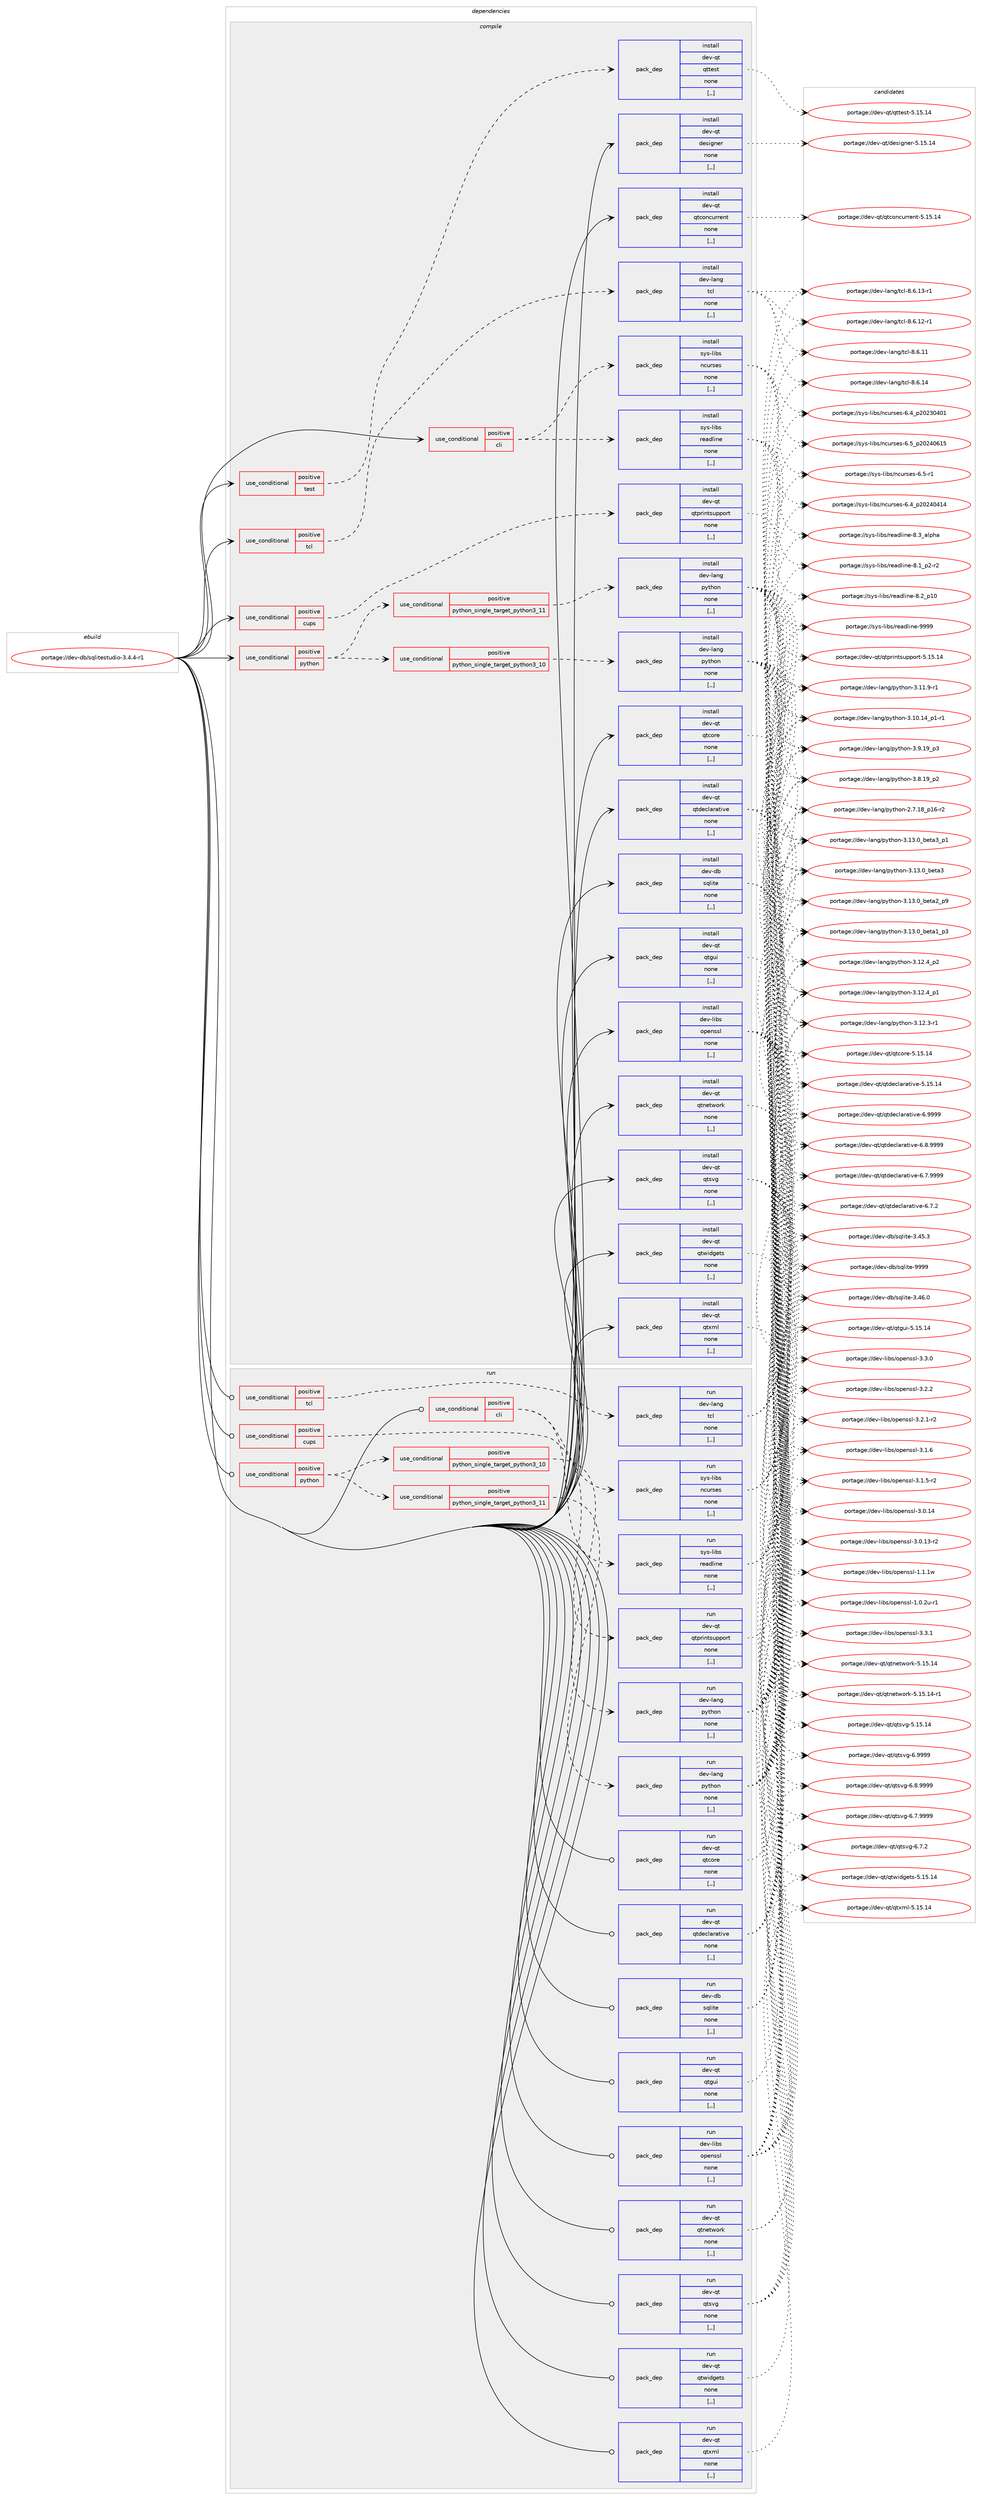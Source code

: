 digraph prolog {

# *************
# Graph options
# *************

newrank=true;
concentrate=true;
compound=true;
graph [rankdir=LR,fontname=Helvetica,fontsize=10,ranksep=1.5];#, ranksep=2.5, nodesep=0.2];
edge  [arrowhead=vee];
node  [fontname=Helvetica,fontsize=10];

# **********
# The ebuild
# **********

subgraph cluster_leftcol {
color=gray;
label=<<i>ebuild</i>>;
id [label="portage://dev-db/sqlitestudio-3.4.4-r1", color=red, width=4, href="../dev-db/sqlitestudio-3.4.4-r1.svg"];
}

# ****************
# The dependencies
# ****************

subgraph cluster_midcol {
color=gray;
label=<<i>dependencies</i>>;
subgraph cluster_compile {
fillcolor="#eeeeee";
style=filled;
label=<<i>compile</i>>;
subgraph cond18976 {
dependency71334 [label=<<TABLE BORDER="0" CELLBORDER="1" CELLSPACING="0" CELLPADDING="4"><TR><TD ROWSPAN="3" CELLPADDING="10">use_conditional</TD></TR><TR><TD>positive</TD></TR><TR><TD>cli</TD></TR></TABLE>>, shape=none, color=red];
subgraph pack51408 {
dependency71335 [label=<<TABLE BORDER="0" CELLBORDER="1" CELLSPACING="0" CELLPADDING="4" WIDTH="220"><TR><TD ROWSPAN="6" CELLPADDING="30">pack_dep</TD></TR><TR><TD WIDTH="110">install</TD></TR><TR><TD>sys-libs</TD></TR><TR><TD>readline</TD></TR><TR><TD>none</TD></TR><TR><TD>[,,]</TD></TR></TABLE>>, shape=none, color=blue];
}
dependency71334:e -> dependency71335:w [weight=20,style="dashed",arrowhead="vee"];
subgraph pack51409 {
dependency71336 [label=<<TABLE BORDER="0" CELLBORDER="1" CELLSPACING="0" CELLPADDING="4" WIDTH="220"><TR><TD ROWSPAN="6" CELLPADDING="30">pack_dep</TD></TR><TR><TD WIDTH="110">install</TD></TR><TR><TD>sys-libs</TD></TR><TR><TD>ncurses</TD></TR><TR><TD>none</TD></TR><TR><TD>[,,]</TD></TR></TABLE>>, shape=none, color=blue];
}
dependency71334:e -> dependency71336:w [weight=20,style="dashed",arrowhead="vee"];
}
id:e -> dependency71334:w [weight=20,style="solid",arrowhead="vee"];
subgraph cond18977 {
dependency71337 [label=<<TABLE BORDER="0" CELLBORDER="1" CELLSPACING="0" CELLPADDING="4"><TR><TD ROWSPAN="3" CELLPADDING="10">use_conditional</TD></TR><TR><TD>positive</TD></TR><TR><TD>cups</TD></TR></TABLE>>, shape=none, color=red];
subgraph pack51410 {
dependency71338 [label=<<TABLE BORDER="0" CELLBORDER="1" CELLSPACING="0" CELLPADDING="4" WIDTH="220"><TR><TD ROWSPAN="6" CELLPADDING="30">pack_dep</TD></TR><TR><TD WIDTH="110">install</TD></TR><TR><TD>dev-qt</TD></TR><TR><TD>qtprintsupport</TD></TR><TR><TD>none</TD></TR><TR><TD>[,,]</TD></TR></TABLE>>, shape=none, color=blue];
}
dependency71337:e -> dependency71338:w [weight=20,style="dashed",arrowhead="vee"];
}
id:e -> dependency71337:w [weight=20,style="solid",arrowhead="vee"];
subgraph cond18978 {
dependency71339 [label=<<TABLE BORDER="0" CELLBORDER="1" CELLSPACING="0" CELLPADDING="4"><TR><TD ROWSPAN="3" CELLPADDING="10">use_conditional</TD></TR><TR><TD>positive</TD></TR><TR><TD>python</TD></TR></TABLE>>, shape=none, color=red];
subgraph cond18979 {
dependency71340 [label=<<TABLE BORDER="0" CELLBORDER="1" CELLSPACING="0" CELLPADDING="4"><TR><TD ROWSPAN="3" CELLPADDING="10">use_conditional</TD></TR><TR><TD>positive</TD></TR><TR><TD>python_single_target_python3_10</TD></TR></TABLE>>, shape=none, color=red];
subgraph pack51411 {
dependency71341 [label=<<TABLE BORDER="0" CELLBORDER="1" CELLSPACING="0" CELLPADDING="4" WIDTH="220"><TR><TD ROWSPAN="6" CELLPADDING="30">pack_dep</TD></TR><TR><TD WIDTH="110">install</TD></TR><TR><TD>dev-lang</TD></TR><TR><TD>python</TD></TR><TR><TD>none</TD></TR><TR><TD>[,,]</TD></TR></TABLE>>, shape=none, color=blue];
}
dependency71340:e -> dependency71341:w [weight=20,style="dashed",arrowhead="vee"];
}
dependency71339:e -> dependency71340:w [weight=20,style="dashed",arrowhead="vee"];
subgraph cond18980 {
dependency71342 [label=<<TABLE BORDER="0" CELLBORDER="1" CELLSPACING="0" CELLPADDING="4"><TR><TD ROWSPAN="3" CELLPADDING="10">use_conditional</TD></TR><TR><TD>positive</TD></TR><TR><TD>python_single_target_python3_11</TD></TR></TABLE>>, shape=none, color=red];
subgraph pack51412 {
dependency71343 [label=<<TABLE BORDER="0" CELLBORDER="1" CELLSPACING="0" CELLPADDING="4" WIDTH="220"><TR><TD ROWSPAN="6" CELLPADDING="30">pack_dep</TD></TR><TR><TD WIDTH="110">install</TD></TR><TR><TD>dev-lang</TD></TR><TR><TD>python</TD></TR><TR><TD>none</TD></TR><TR><TD>[,,]</TD></TR></TABLE>>, shape=none, color=blue];
}
dependency71342:e -> dependency71343:w [weight=20,style="dashed",arrowhead="vee"];
}
dependency71339:e -> dependency71342:w [weight=20,style="dashed",arrowhead="vee"];
}
id:e -> dependency71339:w [weight=20,style="solid",arrowhead="vee"];
subgraph cond18981 {
dependency71344 [label=<<TABLE BORDER="0" CELLBORDER="1" CELLSPACING="0" CELLPADDING="4"><TR><TD ROWSPAN="3" CELLPADDING="10">use_conditional</TD></TR><TR><TD>positive</TD></TR><TR><TD>tcl</TD></TR></TABLE>>, shape=none, color=red];
subgraph pack51413 {
dependency71345 [label=<<TABLE BORDER="0" CELLBORDER="1" CELLSPACING="0" CELLPADDING="4" WIDTH="220"><TR><TD ROWSPAN="6" CELLPADDING="30">pack_dep</TD></TR><TR><TD WIDTH="110">install</TD></TR><TR><TD>dev-lang</TD></TR><TR><TD>tcl</TD></TR><TR><TD>none</TD></TR><TR><TD>[,,]</TD></TR></TABLE>>, shape=none, color=blue];
}
dependency71344:e -> dependency71345:w [weight=20,style="dashed",arrowhead="vee"];
}
id:e -> dependency71344:w [weight=20,style="solid",arrowhead="vee"];
subgraph cond18982 {
dependency71346 [label=<<TABLE BORDER="0" CELLBORDER="1" CELLSPACING="0" CELLPADDING="4"><TR><TD ROWSPAN="3" CELLPADDING="10">use_conditional</TD></TR><TR><TD>positive</TD></TR><TR><TD>test</TD></TR></TABLE>>, shape=none, color=red];
subgraph pack51414 {
dependency71347 [label=<<TABLE BORDER="0" CELLBORDER="1" CELLSPACING="0" CELLPADDING="4" WIDTH="220"><TR><TD ROWSPAN="6" CELLPADDING="30">pack_dep</TD></TR><TR><TD WIDTH="110">install</TD></TR><TR><TD>dev-qt</TD></TR><TR><TD>qttest</TD></TR><TR><TD>none</TD></TR><TR><TD>[,,]</TD></TR></TABLE>>, shape=none, color=blue];
}
dependency71346:e -> dependency71347:w [weight=20,style="dashed",arrowhead="vee"];
}
id:e -> dependency71346:w [weight=20,style="solid",arrowhead="vee"];
subgraph pack51415 {
dependency71348 [label=<<TABLE BORDER="0" CELLBORDER="1" CELLSPACING="0" CELLPADDING="4" WIDTH="220"><TR><TD ROWSPAN="6" CELLPADDING="30">pack_dep</TD></TR><TR><TD WIDTH="110">install</TD></TR><TR><TD>dev-db</TD></TR><TR><TD>sqlite</TD></TR><TR><TD>none</TD></TR><TR><TD>[,,]</TD></TR></TABLE>>, shape=none, color=blue];
}
id:e -> dependency71348:w [weight=20,style="solid",arrowhead="vee"];
subgraph pack51416 {
dependency71349 [label=<<TABLE BORDER="0" CELLBORDER="1" CELLSPACING="0" CELLPADDING="4" WIDTH="220"><TR><TD ROWSPAN="6" CELLPADDING="30">pack_dep</TD></TR><TR><TD WIDTH="110">install</TD></TR><TR><TD>dev-libs</TD></TR><TR><TD>openssl</TD></TR><TR><TD>none</TD></TR><TR><TD>[,,]</TD></TR></TABLE>>, shape=none, color=blue];
}
id:e -> dependency71349:w [weight=20,style="solid",arrowhead="vee"];
subgraph pack51417 {
dependency71350 [label=<<TABLE BORDER="0" CELLBORDER="1" CELLSPACING="0" CELLPADDING="4" WIDTH="220"><TR><TD ROWSPAN="6" CELLPADDING="30">pack_dep</TD></TR><TR><TD WIDTH="110">install</TD></TR><TR><TD>dev-qt</TD></TR><TR><TD>designer</TD></TR><TR><TD>none</TD></TR><TR><TD>[,,]</TD></TR></TABLE>>, shape=none, color=blue];
}
id:e -> dependency71350:w [weight=20,style="solid",arrowhead="vee"];
subgraph pack51418 {
dependency71351 [label=<<TABLE BORDER="0" CELLBORDER="1" CELLSPACING="0" CELLPADDING="4" WIDTH="220"><TR><TD ROWSPAN="6" CELLPADDING="30">pack_dep</TD></TR><TR><TD WIDTH="110">install</TD></TR><TR><TD>dev-qt</TD></TR><TR><TD>qtconcurrent</TD></TR><TR><TD>none</TD></TR><TR><TD>[,,]</TD></TR></TABLE>>, shape=none, color=blue];
}
id:e -> dependency71351:w [weight=20,style="solid",arrowhead="vee"];
subgraph pack51419 {
dependency71352 [label=<<TABLE BORDER="0" CELLBORDER="1" CELLSPACING="0" CELLPADDING="4" WIDTH="220"><TR><TD ROWSPAN="6" CELLPADDING="30">pack_dep</TD></TR><TR><TD WIDTH="110">install</TD></TR><TR><TD>dev-qt</TD></TR><TR><TD>qtcore</TD></TR><TR><TD>none</TD></TR><TR><TD>[,,]</TD></TR></TABLE>>, shape=none, color=blue];
}
id:e -> dependency71352:w [weight=20,style="solid",arrowhead="vee"];
subgraph pack51420 {
dependency71353 [label=<<TABLE BORDER="0" CELLBORDER="1" CELLSPACING="0" CELLPADDING="4" WIDTH="220"><TR><TD ROWSPAN="6" CELLPADDING="30">pack_dep</TD></TR><TR><TD WIDTH="110">install</TD></TR><TR><TD>dev-qt</TD></TR><TR><TD>qtdeclarative</TD></TR><TR><TD>none</TD></TR><TR><TD>[,,]</TD></TR></TABLE>>, shape=none, color=blue];
}
id:e -> dependency71353:w [weight=20,style="solid",arrowhead="vee"];
subgraph pack51421 {
dependency71354 [label=<<TABLE BORDER="0" CELLBORDER="1" CELLSPACING="0" CELLPADDING="4" WIDTH="220"><TR><TD ROWSPAN="6" CELLPADDING="30">pack_dep</TD></TR><TR><TD WIDTH="110">install</TD></TR><TR><TD>dev-qt</TD></TR><TR><TD>qtgui</TD></TR><TR><TD>none</TD></TR><TR><TD>[,,]</TD></TR></TABLE>>, shape=none, color=blue];
}
id:e -> dependency71354:w [weight=20,style="solid",arrowhead="vee"];
subgraph pack51422 {
dependency71355 [label=<<TABLE BORDER="0" CELLBORDER="1" CELLSPACING="0" CELLPADDING="4" WIDTH="220"><TR><TD ROWSPAN="6" CELLPADDING="30">pack_dep</TD></TR><TR><TD WIDTH="110">install</TD></TR><TR><TD>dev-qt</TD></TR><TR><TD>qtnetwork</TD></TR><TR><TD>none</TD></TR><TR><TD>[,,]</TD></TR></TABLE>>, shape=none, color=blue];
}
id:e -> dependency71355:w [weight=20,style="solid",arrowhead="vee"];
subgraph pack51423 {
dependency71356 [label=<<TABLE BORDER="0" CELLBORDER="1" CELLSPACING="0" CELLPADDING="4" WIDTH="220"><TR><TD ROWSPAN="6" CELLPADDING="30">pack_dep</TD></TR><TR><TD WIDTH="110">install</TD></TR><TR><TD>dev-qt</TD></TR><TR><TD>qtsvg</TD></TR><TR><TD>none</TD></TR><TR><TD>[,,]</TD></TR></TABLE>>, shape=none, color=blue];
}
id:e -> dependency71356:w [weight=20,style="solid",arrowhead="vee"];
subgraph pack51424 {
dependency71357 [label=<<TABLE BORDER="0" CELLBORDER="1" CELLSPACING="0" CELLPADDING="4" WIDTH="220"><TR><TD ROWSPAN="6" CELLPADDING="30">pack_dep</TD></TR><TR><TD WIDTH="110">install</TD></TR><TR><TD>dev-qt</TD></TR><TR><TD>qtwidgets</TD></TR><TR><TD>none</TD></TR><TR><TD>[,,]</TD></TR></TABLE>>, shape=none, color=blue];
}
id:e -> dependency71357:w [weight=20,style="solid",arrowhead="vee"];
subgraph pack51425 {
dependency71358 [label=<<TABLE BORDER="0" CELLBORDER="1" CELLSPACING="0" CELLPADDING="4" WIDTH="220"><TR><TD ROWSPAN="6" CELLPADDING="30">pack_dep</TD></TR><TR><TD WIDTH="110">install</TD></TR><TR><TD>dev-qt</TD></TR><TR><TD>qtxml</TD></TR><TR><TD>none</TD></TR><TR><TD>[,,]</TD></TR></TABLE>>, shape=none, color=blue];
}
id:e -> dependency71358:w [weight=20,style="solid",arrowhead="vee"];
}
subgraph cluster_compileandrun {
fillcolor="#eeeeee";
style=filled;
label=<<i>compile and run</i>>;
}
subgraph cluster_run {
fillcolor="#eeeeee";
style=filled;
label=<<i>run</i>>;
subgraph cond18983 {
dependency71359 [label=<<TABLE BORDER="0" CELLBORDER="1" CELLSPACING="0" CELLPADDING="4"><TR><TD ROWSPAN="3" CELLPADDING="10">use_conditional</TD></TR><TR><TD>positive</TD></TR><TR><TD>cli</TD></TR></TABLE>>, shape=none, color=red];
subgraph pack51426 {
dependency71360 [label=<<TABLE BORDER="0" CELLBORDER="1" CELLSPACING="0" CELLPADDING="4" WIDTH="220"><TR><TD ROWSPAN="6" CELLPADDING="30">pack_dep</TD></TR><TR><TD WIDTH="110">run</TD></TR><TR><TD>sys-libs</TD></TR><TR><TD>readline</TD></TR><TR><TD>none</TD></TR><TR><TD>[,,]</TD></TR></TABLE>>, shape=none, color=blue];
}
dependency71359:e -> dependency71360:w [weight=20,style="dashed",arrowhead="vee"];
subgraph pack51427 {
dependency71361 [label=<<TABLE BORDER="0" CELLBORDER="1" CELLSPACING="0" CELLPADDING="4" WIDTH="220"><TR><TD ROWSPAN="6" CELLPADDING="30">pack_dep</TD></TR><TR><TD WIDTH="110">run</TD></TR><TR><TD>sys-libs</TD></TR><TR><TD>ncurses</TD></TR><TR><TD>none</TD></TR><TR><TD>[,,]</TD></TR></TABLE>>, shape=none, color=blue];
}
dependency71359:e -> dependency71361:w [weight=20,style="dashed",arrowhead="vee"];
}
id:e -> dependency71359:w [weight=20,style="solid",arrowhead="odot"];
subgraph cond18984 {
dependency71362 [label=<<TABLE BORDER="0" CELLBORDER="1" CELLSPACING="0" CELLPADDING="4"><TR><TD ROWSPAN="3" CELLPADDING="10">use_conditional</TD></TR><TR><TD>positive</TD></TR><TR><TD>cups</TD></TR></TABLE>>, shape=none, color=red];
subgraph pack51428 {
dependency71363 [label=<<TABLE BORDER="0" CELLBORDER="1" CELLSPACING="0" CELLPADDING="4" WIDTH="220"><TR><TD ROWSPAN="6" CELLPADDING="30">pack_dep</TD></TR><TR><TD WIDTH="110">run</TD></TR><TR><TD>dev-qt</TD></TR><TR><TD>qtprintsupport</TD></TR><TR><TD>none</TD></TR><TR><TD>[,,]</TD></TR></TABLE>>, shape=none, color=blue];
}
dependency71362:e -> dependency71363:w [weight=20,style="dashed",arrowhead="vee"];
}
id:e -> dependency71362:w [weight=20,style="solid",arrowhead="odot"];
subgraph cond18985 {
dependency71364 [label=<<TABLE BORDER="0" CELLBORDER="1" CELLSPACING="0" CELLPADDING="4"><TR><TD ROWSPAN="3" CELLPADDING="10">use_conditional</TD></TR><TR><TD>positive</TD></TR><TR><TD>python</TD></TR></TABLE>>, shape=none, color=red];
subgraph cond18986 {
dependency71365 [label=<<TABLE BORDER="0" CELLBORDER="1" CELLSPACING="0" CELLPADDING="4"><TR><TD ROWSPAN="3" CELLPADDING="10">use_conditional</TD></TR><TR><TD>positive</TD></TR><TR><TD>python_single_target_python3_10</TD></TR></TABLE>>, shape=none, color=red];
subgraph pack51429 {
dependency71366 [label=<<TABLE BORDER="0" CELLBORDER="1" CELLSPACING="0" CELLPADDING="4" WIDTH="220"><TR><TD ROWSPAN="6" CELLPADDING="30">pack_dep</TD></TR><TR><TD WIDTH="110">run</TD></TR><TR><TD>dev-lang</TD></TR><TR><TD>python</TD></TR><TR><TD>none</TD></TR><TR><TD>[,,]</TD></TR></TABLE>>, shape=none, color=blue];
}
dependency71365:e -> dependency71366:w [weight=20,style="dashed",arrowhead="vee"];
}
dependency71364:e -> dependency71365:w [weight=20,style="dashed",arrowhead="vee"];
subgraph cond18987 {
dependency71367 [label=<<TABLE BORDER="0" CELLBORDER="1" CELLSPACING="0" CELLPADDING="4"><TR><TD ROWSPAN="3" CELLPADDING="10">use_conditional</TD></TR><TR><TD>positive</TD></TR><TR><TD>python_single_target_python3_11</TD></TR></TABLE>>, shape=none, color=red];
subgraph pack51430 {
dependency71368 [label=<<TABLE BORDER="0" CELLBORDER="1" CELLSPACING="0" CELLPADDING="4" WIDTH="220"><TR><TD ROWSPAN="6" CELLPADDING="30">pack_dep</TD></TR><TR><TD WIDTH="110">run</TD></TR><TR><TD>dev-lang</TD></TR><TR><TD>python</TD></TR><TR><TD>none</TD></TR><TR><TD>[,,]</TD></TR></TABLE>>, shape=none, color=blue];
}
dependency71367:e -> dependency71368:w [weight=20,style="dashed",arrowhead="vee"];
}
dependency71364:e -> dependency71367:w [weight=20,style="dashed",arrowhead="vee"];
}
id:e -> dependency71364:w [weight=20,style="solid",arrowhead="odot"];
subgraph cond18988 {
dependency71369 [label=<<TABLE BORDER="0" CELLBORDER="1" CELLSPACING="0" CELLPADDING="4"><TR><TD ROWSPAN="3" CELLPADDING="10">use_conditional</TD></TR><TR><TD>positive</TD></TR><TR><TD>tcl</TD></TR></TABLE>>, shape=none, color=red];
subgraph pack51431 {
dependency71370 [label=<<TABLE BORDER="0" CELLBORDER="1" CELLSPACING="0" CELLPADDING="4" WIDTH="220"><TR><TD ROWSPAN="6" CELLPADDING="30">pack_dep</TD></TR><TR><TD WIDTH="110">run</TD></TR><TR><TD>dev-lang</TD></TR><TR><TD>tcl</TD></TR><TR><TD>none</TD></TR><TR><TD>[,,]</TD></TR></TABLE>>, shape=none, color=blue];
}
dependency71369:e -> dependency71370:w [weight=20,style="dashed",arrowhead="vee"];
}
id:e -> dependency71369:w [weight=20,style="solid",arrowhead="odot"];
subgraph pack51432 {
dependency71371 [label=<<TABLE BORDER="0" CELLBORDER="1" CELLSPACING="0" CELLPADDING="4" WIDTH="220"><TR><TD ROWSPAN="6" CELLPADDING="30">pack_dep</TD></TR><TR><TD WIDTH="110">run</TD></TR><TR><TD>dev-db</TD></TR><TR><TD>sqlite</TD></TR><TR><TD>none</TD></TR><TR><TD>[,,]</TD></TR></TABLE>>, shape=none, color=blue];
}
id:e -> dependency71371:w [weight=20,style="solid",arrowhead="odot"];
subgraph pack51433 {
dependency71372 [label=<<TABLE BORDER="0" CELLBORDER="1" CELLSPACING="0" CELLPADDING="4" WIDTH="220"><TR><TD ROWSPAN="6" CELLPADDING="30">pack_dep</TD></TR><TR><TD WIDTH="110">run</TD></TR><TR><TD>dev-libs</TD></TR><TR><TD>openssl</TD></TR><TR><TD>none</TD></TR><TR><TD>[,,]</TD></TR></TABLE>>, shape=none, color=blue];
}
id:e -> dependency71372:w [weight=20,style="solid",arrowhead="odot"];
subgraph pack51434 {
dependency71373 [label=<<TABLE BORDER="0" CELLBORDER="1" CELLSPACING="0" CELLPADDING="4" WIDTH="220"><TR><TD ROWSPAN="6" CELLPADDING="30">pack_dep</TD></TR><TR><TD WIDTH="110">run</TD></TR><TR><TD>dev-qt</TD></TR><TR><TD>qtcore</TD></TR><TR><TD>none</TD></TR><TR><TD>[,,]</TD></TR></TABLE>>, shape=none, color=blue];
}
id:e -> dependency71373:w [weight=20,style="solid",arrowhead="odot"];
subgraph pack51435 {
dependency71374 [label=<<TABLE BORDER="0" CELLBORDER="1" CELLSPACING="0" CELLPADDING="4" WIDTH="220"><TR><TD ROWSPAN="6" CELLPADDING="30">pack_dep</TD></TR><TR><TD WIDTH="110">run</TD></TR><TR><TD>dev-qt</TD></TR><TR><TD>qtdeclarative</TD></TR><TR><TD>none</TD></TR><TR><TD>[,,]</TD></TR></TABLE>>, shape=none, color=blue];
}
id:e -> dependency71374:w [weight=20,style="solid",arrowhead="odot"];
subgraph pack51436 {
dependency71375 [label=<<TABLE BORDER="0" CELLBORDER="1" CELLSPACING="0" CELLPADDING="4" WIDTH="220"><TR><TD ROWSPAN="6" CELLPADDING="30">pack_dep</TD></TR><TR><TD WIDTH="110">run</TD></TR><TR><TD>dev-qt</TD></TR><TR><TD>qtgui</TD></TR><TR><TD>none</TD></TR><TR><TD>[,,]</TD></TR></TABLE>>, shape=none, color=blue];
}
id:e -> dependency71375:w [weight=20,style="solid",arrowhead="odot"];
subgraph pack51437 {
dependency71376 [label=<<TABLE BORDER="0" CELLBORDER="1" CELLSPACING="0" CELLPADDING="4" WIDTH="220"><TR><TD ROWSPAN="6" CELLPADDING="30">pack_dep</TD></TR><TR><TD WIDTH="110">run</TD></TR><TR><TD>dev-qt</TD></TR><TR><TD>qtnetwork</TD></TR><TR><TD>none</TD></TR><TR><TD>[,,]</TD></TR></TABLE>>, shape=none, color=blue];
}
id:e -> dependency71376:w [weight=20,style="solid",arrowhead="odot"];
subgraph pack51438 {
dependency71377 [label=<<TABLE BORDER="0" CELLBORDER="1" CELLSPACING="0" CELLPADDING="4" WIDTH="220"><TR><TD ROWSPAN="6" CELLPADDING="30">pack_dep</TD></TR><TR><TD WIDTH="110">run</TD></TR><TR><TD>dev-qt</TD></TR><TR><TD>qtsvg</TD></TR><TR><TD>none</TD></TR><TR><TD>[,,]</TD></TR></TABLE>>, shape=none, color=blue];
}
id:e -> dependency71377:w [weight=20,style="solid",arrowhead="odot"];
subgraph pack51439 {
dependency71378 [label=<<TABLE BORDER="0" CELLBORDER="1" CELLSPACING="0" CELLPADDING="4" WIDTH="220"><TR><TD ROWSPAN="6" CELLPADDING="30">pack_dep</TD></TR><TR><TD WIDTH="110">run</TD></TR><TR><TD>dev-qt</TD></TR><TR><TD>qtwidgets</TD></TR><TR><TD>none</TD></TR><TR><TD>[,,]</TD></TR></TABLE>>, shape=none, color=blue];
}
id:e -> dependency71378:w [weight=20,style="solid",arrowhead="odot"];
subgraph pack51440 {
dependency71379 [label=<<TABLE BORDER="0" CELLBORDER="1" CELLSPACING="0" CELLPADDING="4" WIDTH="220"><TR><TD ROWSPAN="6" CELLPADDING="30">pack_dep</TD></TR><TR><TD WIDTH="110">run</TD></TR><TR><TD>dev-qt</TD></TR><TR><TD>qtxml</TD></TR><TR><TD>none</TD></TR><TR><TD>[,,]</TD></TR></TABLE>>, shape=none, color=blue];
}
id:e -> dependency71379:w [weight=20,style="solid",arrowhead="odot"];
}
}

# **************
# The candidates
# **************

subgraph cluster_choices {
rank=same;
color=gray;
label=<<i>candidates</i>>;

subgraph choice51408 {
color=black;
nodesep=1;
choice115121115451081059811547114101971001081051101014557575757 [label="portage://sys-libs/readline-9999", color=red, width=4,href="../sys-libs/readline-9999.svg"];
choice1151211154510810598115471141019710010810511010145564651959710811210497 [label="portage://sys-libs/readline-8.3_alpha", color=red, width=4,href="../sys-libs/readline-8.3_alpha.svg"];
choice1151211154510810598115471141019710010810511010145564650951124948 [label="portage://sys-libs/readline-8.2_p10", color=red, width=4,href="../sys-libs/readline-8.2_p10.svg"];
choice115121115451081059811547114101971001081051101014556464995112504511450 [label="portage://sys-libs/readline-8.1_p2-r2", color=red, width=4,href="../sys-libs/readline-8.1_p2-r2.svg"];
dependency71335:e -> choice115121115451081059811547114101971001081051101014557575757:w [style=dotted,weight="100"];
dependency71335:e -> choice1151211154510810598115471141019710010810511010145564651959710811210497:w [style=dotted,weight="100"];
dependency71335:e -> choice1151211154510810598115471141019710010810511010145564650951124948:w [style=dotted,weight="100"];
dependency71335:e -> choice115121115451081059811547114101971001081051101014556464995112504511450:w [style=dotted,weight="100"];
}
subgraph choice51409 {
color=black;
nodesep=1;
choice1151211154510810598115471109911711411510111545544653951125048505248544953 [label="portage://sys-libs/ncurses-6.5_p20240615", color=red, width=4,href="../sys-libs/ncurses-6.5_p20240615.svg"];
choice11512111545108105981154711099117114115101115455446534511449 [label="portage://sys-libs/ncurses-6.5-r1", color=red, width=4,href="../sys-libs/ncurses-6.5-r1.svg"];
choice1151211154510810598115471109911711411510111545544652951125048505248524952 [label="portage://sys-libs/ncurses-6.4_p20240414", color=red, width=4,href="../sys-libs/ncurses-6.4_p20240414.svg"];
choice1151211154510810598115471109911711411510111545544652951125048505148524849 [label="portage://sys-libs/ncurses-6.4_p20230401", color=red, width=4,href="../sys-libs/ncurses-6.4_p20230401.svg"];
dependency71336:e -> choice1151211154510810598115471109911711411510111545544653951125048505248544953:w [style=dotted,weight="100"];
dependency71336:e -> choice11512111545108105981154711099117114115101115455446534511449:w [style=dotted,weight="100"];
dependency71336:e -> choice1151211154510810598115471109911711411510111545544652951125048505248524952:w [style=dotted,weight="100"];
dependency71336:e -> choice1151211154510810598115471109911711411510111545544652951125048505148524849:w [style=dotted,weight="100"];
}
subgraph choice51410 {
color=black;
nodesep=1;
choice10010111845113116471131161121141051101161151171121121111141164553464953464952 [label="portage://dev-qt/qtprintsupport-5.15.14", color=red, width=4,href="../dev-qt/qtprintsupport-5.15.14.svg"];
dependency71338:e -> choice10010111845113116471131161121141051101161151171121121111141164553464953464952:w [style=dotted,weight="100"];
}
subgraph choice51411 {
color=black;
nodesep=1;
choice10010111845108971101034711212111610411111045514649514648959810111697519511249 [label="portage://dev-lang/python-3.13.0_beta3_p1", color=red, width=4,href="../dev-lang/python-3.13.0_beta3_p1.svg"];
choice1001011184510897110103471121211161041111104551464951464895981011169751 [label="portage://dev-lang/python-3.13.0_beta3", color=red, width=4,href="../dev-lang/python-3.13.0_beta3.svg"];
choice10010111845108971101034711212111610411111045514649514648959810111697509511257 [label="portage://dev-lang/python-3.13.0_beta2_p9", color=red, width=4,href="../dev-lang/python-3.13.0_beta2_p9.svg"];
choice10010111845108971101034711212111610411111045514649514648959810111697499511251 [label="portage://dev-lang/python-3.13.0_beta1_p3", color=red, width=4,href="../dev-lang/python-3.13.0_beta1_p3.svg"];
choice100101118451089711010347112121116104111110455146495046529511250 [label="portage://dev-lang/python-3.12.4_p2", color=red, width=4,href="../dev-lang/python-3.12.4_p2.svg"];
choice100101118451089711010347112121116104111110455146495046529511249 [label="portage://dev-lang/python-3.12.4_p1", color=red, width=4,href="../dev-lang/python-3.12.4_p1.svg"];
choice100101118451089711010347112121116104111110455146495046514511449 [label="portage://dev-lang/python-3.12.3-r1", color=red, width=4,href="../dev-lang/python-3.12.3-r1.svg"];
choice100101118451089711010347112121116104111110455146494946574511449 [label="portage://dev-lang/python-3.11.9-r1", color=red, width=4,href="../dev-lang/python-3.11.9-r1.svg"];
choice100101118451089711010347112121116104111110455146494846495295112494511449 [label="portage://dev-lang/python-3.10.14_p1-r1", color=red, width=4,href="../dev-lang/python-3.10.14_p1-r1.svg"];
choice100101118451089711010347112121116104111110455146574649579511251 [label="portage://dev-lang/python-3.9.19_p3", color=red, width=4,href="../dev-lang/python-3.9.19_p3.svg"];
choice100101118451089711010347112121116104111110455146564649579511250 [label="portage://dev-lang/python-3.8.19_p2", color=red, width=4,href="../dev-lang/python-3.8.19_p2.svg"];
choice100101118451089711010347112121116104111110455046554649569511249544511450 [label="portage://dev-lang/python-2.7.18_p16-r2", color=red, width=4,href="../dev-lang/python-2.7.18_p16-r2.svg"];
dependency71341:e -> choice10010111845108971101034711212111610411111045514649514648959810111697519511249:w [style=dotted,weight="100"];
dependency71341:e -> choice1001011184510897110103471121211161041111104551464951464895981011169751:w [style=dotted,weight="100"];
dependency71341:e -> choice10010111845108971101034711212111610411111045514649514648959810111697509511257:w [style=dotted,weight="100"];
dependency71341:e -> choice10010111845108971101034711212111610411111045514649514648959810111697499511251:w [style=dotted,weight="100"];
dependency71341:e -> choice100101118451089711010347112121116104111110455146495046529511250:w [style=dotted,weight="100"];
dependency71341:e -> choice100101118451089711010347112121116104111110455146495046529511249:w [style=dotted,weight="100"];
dependency71341:e -> choice100101118451089711010347112121116104111110455146495046514511449:w [style=dotted,weight="100"];
dependency71341:e -> choice100101118451089711010347112121116104111110455146494946574511449:w [style=dotted,weight="100"];
dependency71341:e -> choice100101118451089711010347112121116104111110455146494846495295112494511449:w [style=dotted,weight="100"];
dependency71341:e -> choice100101118451089711010347112121116104111110455146574649579511251:w [style=dotted,weight="100"];
dependency71341:e -> choice100101118451089711010347112121116104111110455146564649579511250:w [style=dotted,weight="100"];
dependency71341:e -> choice100101118451089711010347112121116104111110455046554649569511249544511450:w [style=dotted,weight="100"];
}
subgraph choice51412 {
color=black;
nodesep=1;
choice10010111845108971101034711212111610411111045514649514648959810111697519511249 [label="portage://dev-lang/python-3.13.0_beta3_p1", color=red, width=4,href="../dev-lang/python-3.13.0_beta3_p1.svg"];
choice1001011184510897110103471121211161041111104551464951464895981011169751 [label="portage://dev-lang/python-3.13.0_beta3", color=red, width=4,href="../dev-lang/python-3.13.0_beta3.svg"];
choice10010111845108971101034711212111610411111045514649514648959810111697509511257 [label="portage://dev-lang/python-3.13.0_beta2_p9", color=red, width=4,href="../dev-lang/python-3.13.0_beta2_p9.svg"];
choice10010111845108971101034711212111610411111045514649514648959810111697499511251 [label="portage://dev-lang/python-3.13.0_beta1_p3", color=red, width=4,href="../dev-lang/python-3.13.0_beta1_p3.svg"];
choice100101118451089711010347112121116104111110455146495046529511250 [label="portage://dev-lang/python-3.12.4_p2", color=red, width=4,href="../dev-lang/python-3.12.4_p2.svg"];
choice100101118451089711010347112121116104111110455146495046529511249 [label="portage://dev-lang/python-3.12.4_p1", color=red, width=4,href="../dev-lang/python-3.12.4_p1.svg"];
choice100101118451089711010347112121116104111110455146495046514511449 [label="portage://dev-lang/python-3.12.3-r1", color=red, width=4,href="../dev-lang/python-3.12.3-r1.svg"];
choice100101118451089711010347112121116104111110455146494946574511449 [label="portage://dev-lang/python-3.11.9-r1", color=red, width=4,href="../dev-lang/python-3.11.9-r1.svg"];
choice100101118451089711010347112121116104111110455146494846495295112494511449 [label="portage://dev-lang/python-3.10.14_p1-r1", color=red, width=4,href="../dev-lang/python-3.10.14_p1-r1.svg"];
choice100101118451089711010347112121116104111110455146574649579511251 [label="portage://dev-lang/python-3.9.19_p3", color=red, width=4,href="../dev-lang/python-3.9.19_p3.svg"];
choice100101118451089711010347112121116104111110455146564649579511250 [label="portage://dev-lang/python-3.8.19_p2", color=red, width=4,href="../dev-lang/python-3.8.19_p2.svg"];
choice100101118451089711010347112121116104111110455046554649569511249544511450 [label="portage://dev-lang/python-2.7.18_p16-r2", color=red, width=4,href="../dev-lang/python-2.7.18_p16-r2.svg"];
dependency71343:e -> choice10010111845108971101034711212111610411111045514649514648959810111697519511249:w [style=dotted,weight="100"];
dependency71343:e -> choice1001011184510897110103471121211161041111104551464951464895981011169751:w [style=dotted,weight="100"];
dependency71343:e -> choice10010111845108971101034711212111610411111045514649514648959810111697509511257:w [style=dotted,weight="100"];
dependency71343:e -> choice10010111845108971101034711212111610411111045514649514648959810111697499511251:w [style=dotted,weight="100"];
dependency71343:e -> choice100101118451089711010347112121116104111110455146495046529511250:w [style=dotted,weight="100"];
dependency71343:e -> choice100101118451089711010347112121116104111110455146495046529511249:w [style=dotted,weight="100"];
dependency71343:e -> choice100101118451089711010347112121116104111110455146495046514511449:w [style=dotted,weight="100"];
dependency71343:e -> choice100101118451089711010347112121116104111110455146494946574511449:w [style=dotted,weight="100"];
dependency71343:e -> choice100101118451089711010347112121116104111110455146494846495295112494511449:w [style=dotted,weight="100"];
dependency71343:e -> choice100101118451089711010347112121116104111110455146574649579511251:w [style=dotted,weight="100"];
dependency71343:e -> choice100101118451089711010347112121116104111110455146564649579511250:w [style=dotted,weight="100"];
dependency71343:e -> choice100101118451089711010347112121116104111110455046554649569511249544511450:w [style=dotted,weight="100"];
}
subgraph choice51413 {
color=black;
nodesep=1;
choice1001011184510897110103471169910845564654464952 [label="portage://dev-lang/tcl-8.6.14", color=red, width=4,href="../dev-lang/tcl-8.6.14.svg"];
choice10010111845108971101034711699108455646544649514511449 [label="portage://dev-lang/tcl-8.6.13-r1", color=red, width=4,href="../dev-lang/tcl-8.6.13-r1.svg"];
choice10010111845108971101034711699108455646544649504511449 [label="portage://dev-lang/tcl-8.6.12-r1", color=red, width=4,href="../dev-lang/tcl-8.6.12-r1.svg"];
choice1001011184510897110103471169910845564654464949 [label="portage://dev-lang/tcl-8.6.11", color=red, width=4,href="../dev-lang/tcl-8.6.11.svg"];
dependency71345:e -> choice1001011184510897110103471169910845564654464952:w [style=dotted,weight="100"];
dependency71345:e -> choice10010111845108971101034711699108455646544649514511449:w [style=dotted,weight="100"];
dependency71345:e -> choice10010111845108971101034711699108455646544649504511449:w [style=dotted,weight="100"];
dependency71345:e -> choice1001011184510897110103471169910845564654464949:w [style=dotted,weight="100"];
}
subgraph choice51414 {
color=black;
nodesep=1;
choice10010111845113116471131161161011151164553464953464952 [label="portage://dev-qt/qttest-5.15.14", color=red, width=4,href="../dev-qt/qttest-5.15.14.svg"];
dependency71347:e -> choice10010111845113116471131161161011151164553464953464952:w [style=dotted,weight="100"];
}
subgraph choice51415 {
color=black;
nodesep=1;
choice1001011184510098471151131081051161014557575757 [label="portage://dev-db/sqlite-9999", color=red, width=4,href="../dev-db/sqlite-9999.svg"];
choice10010111845100984711511310810511610145514652544648 [label="portage://dev-db/sqlite-3.46.0", color=red, width=4,href="../dev-db/sqlite-3.46.0.svg"];
choice10010111845100984711511310810511610145514652534651 [label="portage://dev-db/sqlite-3.45.3", color=red, width=4,href="../dev-db/sqlite-3.45.3.svg"];
dependency71348:e -> choice1001011184510098471151131081051161014557575757:w [style=dotted,weight="100"];
dependency71348:e -> choice10010111845100984711511310810511610145514652544648:w [style=dotted,weight="100"];
dependency71348:e -> choice10010111845100984711511310810511610145514652534651:w [style=dotted,weight="100"];
}
subgraph choice51416 {
color=black;
nodesep=1;
choice100101118451081059811547111112101110115115108455146514649 [label="portage://dev-libs/openssl-3.3.1", color=red, width=4,href="../dev-libs/openssl-3.3.1.svg"];
choice100101118451081059811547111112101110115115108455146514648 [label="portage://dev-libs/openssl-3.3.0", color=red, width=4,href="../dev-libs/openssl-3.3.0.svg"];
choice100101118451081059811547111112101110115115108455146504650 [label="portage://dev-libs/openssl-3.2.2", color=red, width=4,href="../dev-libs/openssl-3.2.2.svg"];
choice1001011184510810598115471111121011101151151084551465046494511450 [label="portage://dev-libs/openssl-3.2.1-r2", color=red, width=4,href="../dev-libs/openssl-3.2.1-r2.svg"];
choice100101118451081059811547111112101110115115108455146494654 [label="portage://dev-libs/openssl-3.1.6", color=red, width=4,href="../dev-libs/openssl-3.1.6.svg"];
choice1001011184510810598115471111121011101151151084551464946534511450 [label="portage://dev-libs/openssl-3.1.5-r2", color=red, width=4,href="../dev-libs/openssl-3.1.5-r2.svg"];
choice10010111845108105981154711111210111011511510845514648464952 [label="portage://dev-libs/openssl-3.0.14", color=red, width=4,href="../dev-libs/openssl-3.0.14.svg"];
choice100101118451081059811547111112101110115115108455146484649514511450 [label="portage://dev-libs/openssl-3.0.13-r2", color=red, width=4,href="../dev-libs/openssl-3.0.13-r2.svg"];
choice100101118451081059811547111112101110115115108454946494649119 [label="portage://dev-libs/openssl-1.1.1w", color=red, width=4,href="../dev-libs/openssl-1.1.1w.svg"];
choice1001011184510810598115471111121011101151151084549464846501174511449 [label="portage://dev-libs/openssl-1.0.2u-r1", color=red, width=4,href="../dev-libs/openssl-1.0.2u-r1.svg"];
dependency71349:e -> choice100101118451081059811547111112101110115115108455146514649:w [style=dotted,weight="100"];
dependency71349:e -> choice100101118451081059811547111112101110115115108455146514648:w [style=dotted,weight="100"];
dependency71349:e -> choice100101118451081059811547111112101110115115108455146504650:w [style=dotted,weight="100"];
dependency71349:e -> choice1001011184510810598115471111121011101151151084551465046494511450:w [style=dotted,weight="100"];
dependency71349:e -> choice100101118451081059811547111112101110115115108455146494654:w [style=dotted,weight="100"];
dependency71349:e -> choice1001011184510810598115471111121011101151151084551464946534511450:w [style=dotted,weight="100"];
dependency71349:e -> choice10010111845108105981154711111210111011511510845514648464952:w [style=dotted,weight="100"];
dependency71349:e -> choice100101118451081059811547111112101110115115108455146484649514511450:w [style=dotted,weight="100"];
dependency71349:e -> choice100101118451081059811547111112101110115115108454946494649119:w [style=dotted,weight="100"];
dependency71349:e -> choice1001011184510810598115471111121011101151151084549464846501174511449:w [style=dotted,weight="100"];
}
subgraph choice51417 {
color=black;
nodesep=1;
choice10010111845113116471001011151051031101011144553464953464952 [label="portage://dev-qt/designer-5.15.14", color=red, width=4,href="../dev-qt/designer-5.15.14.svg"];
dependency71350:e -> choice10010111845113116471001011151051031101011144553464953464952:w [style=dotted,weight="100"];
}
subgraph choice51418 {
color=black;
nodesep=1;
choice100101118451131164711311699111110991171141141011101164553464953464952 [label="portage://dev-qt/qtconcurrent-5.15.14", color=red, width=4,href="../dev-qt/qtconcurrent-5.15.14.svg"];
dependency71351:e -> choice100101118451131164711311699111110991171141141011101164553464953464952:w [style=dotted,weight="100"];
}
subgraph choice51419 {
color=black;
nodesep=1;
choice1001011184511311647113116991111141014553464953464952 [label="portage://dev-qt/qtcore-5.15.14", color=red, width=4,href="../dev-qt/qtcore-5.15.14.svg"];
dependency71352:e -> choice1001011184511311647113116991111141014553464953464952:w [style=dotted,weight="100"];
}
subgraph choice51420 {
color=black;
nodesep=1;
choice100101118451131164711311610010199108971149711610511810145544657575757 [label="portage://dev-qt/qtdeclarative-6.9999", color=red, width=4,href="../dev-qt/qtdeclarative-6.9999.svg"];
choice1001011184511311647113116100101991089711497116105118101455446564657575757 [label="portage://dev-qt/qtdeclarative-6.8.9999", color=red, width=4,href="../dev-qt/qtdeclarative-6.8.9999.svg"];
choice1001011184511311647113116100101991089711497116105118101455446554657575757 [label="portage://dev-qt/qtdeclarative-6.7.9999", color=red, width=4,href="../dev-qt/qtdeclarative-6.7.9999.svg"];
choice1001011184511311647113116100101991089711497116105118101455446554650 [label="portage://dev-qt/qtdeclarative-6.7.2", color=red, width=4,href="../dev-qt/qtdeclarative-6.7.2.svg"];
choice10010111845113116471131161001019910897114971161051181014553464953464952 [label="portage://dev-qt/qtdeclarative-5.15.14", color=red, width=4,href="../dev-qt/qtdeclarative-5.15.14.svg"];
dependency71353:e -> choice100101118451131164711311610010199108971149711610511810145544657575757:w [style=dotted,weight="100"];
dependency71353:e -> choice1001011184511311647113116100101991089711497116105118101455446564657575757:w [style=dotted,weight="100"];
dependency71353:e -> choice1001011184511311647113116100101991089711497116105118101455446554657575757:w [style=dotted,weight="100"];
dependency71353:e -> choice1001011184511311647113116100101991089711497116105118101455446554650:w [style=dotted,weight="100"];
dependency71353:e -> choice10010111845113116471131161001019910897114971161051181014553464953464952:w [style=dotted,weight="100"];
}
subgraph choice51421 {
color=black;
nodesep=1;
choice10010111845113116471131161031171054553464953464952 [label="portage://dev-qt/qtgui-5.15.14", color=red, width=4,href="../dev-qt/qtgui-5.15.14.svg"];
dependency71354:e -> choice10010111845113116471131161031171054553464953464952:w [style=dotted,weight="100"];
}
subgraph choice51422 {
color=black;
nodesep=1;
choice100101118451131164711311611010111611911111410745534649534649524511449 [label="portage://dev-qt/qtnetwork-5.15.14-r1", color=red, width=4,href="../dev-qt/qtnetwork-5.15.14-r1.svg"];
choice10010111845113116471131161101011161191111141074553464953464952 [label="portage://dev-qt/qtnetwork-5.15.14", color=red, width=4,href="../dev-qt/qtnetwork-5.15.14.svg"];
dependency71355:e -> choice100101118451131164711311611010111611911111410745534649534649524511449:w [style=dotted,weight="100"];
dependency71355:e -> choice10010111845113116471131161101011161191111141074553464953464952:w [style=dotted,weight="100"];
}
subgraph choice51423 {
color=black;
nodesep=1;
choice100101118451131164711311611511810345544657575757 [label="portage://dev-qt/qtsvg-6.9999", color=red, width=4,href="../dev-qt/qtsvg-6.9999.svg"];
choice1001011184511311647113116115118103455446564657575757 [label="portage://dev-qt/qtsvg-6.8.9999", color=red, width=4,href="../dev-qt/qtsvg-6.8.9999.svg"];
choice1001011184511311647113116115118103455446554657575757 [label="portage://dev-qt/qtsvg-6.7.9999", color=red, width=4,href="../dev-qt/qtsvg-6.7.9999.svg"];
choice1001011184511311647113116115118103455446554650 [label="portage://dev-qt/qtsvg-6.7.2", color=red, width=4,href="../dev-qt/qtsvg-6.7.2.svg"];
choice10010111845113116471131161151181034553464953464952 [label="portage://dev-qt/qtsvg-5.15.14", color=red, width=4,href="../dev-qt/qtsvg-5.15.14.svg"];
dependency71356:e -> choice100101118451131164711311611511810345544657575757:w [style=dotted,weight="100"];
dependency71356:e -> choice1001011184511311647113116115118103455446564657575757:w [style=dotted,weight="100"];
dependency71356:e -> choice1001011184511311647113116115118103455446554657575757:w [style=dotted,weight="100"];
dependency71356:e -> choice1001011184511311647113116115118103455446554650:w [style=dotted,weight="100"];
dependency71356:e -> choice10010111845113116471131161151181034553464953464952:w [style=dotted,weight="100"];
}
subgraph choice51424 {
color=black;
nodesep=1;
choice10010111845113116471131161191051001031011161154553464953464952 [label="portage://dev-qt/qtwidgets-5.15.14", color=red, width=4,href="../dev-qt/qtwidgets-5.15.14.svg"];
dependency71357:e -> choice10010111845113116471131161191051001031011161154553464953464952:w [style=dotted,weight="100"];
}
subgraph choice51425 {
color=black;
nodesep=1;
choice10010111845113116471131161201091084553464953464952 [label="portage://dev-qt/qtxml-5.15.14", color=red, width=4,href="../dev-qt/qtxml-5.15.14.svg"];
dependency71358:e -> choice10010111845113116471131161201091084553464953464952:w [style=dotted,weight="100"];
}
subgraph choice51426 {
color=black;
nodesep=1;
choice115121115451081059811547114101971001081051101014557575757 [label="portage://sys-libs/readline-9999", color=red, width=4,href="../sys-libs/readline-9999.svg"];
choice1151211154510810598115471141019710010810511010145564651959710811210497 [label="portage://sys-libs/readline-8.3_alpha", color=red, width=4,href="../sys-libs/readline-8.3_alpha.svg"];
choice1151211154510810598115471141019710010810511010145564650951124948 [label="portage://sys-libs/readline-8.2_p10", color=red, width=4,href="../sys-libs/readline-8.2_p10.svg"];
choice115121115451081059811547114101971001081051101014556464995112504511450 [label="portage://sys-libs/readline-8.1_p2-r2", color=red, width=4,href="../sys-libs/readline-8.1_p2-r2.svg"];
dependency71360:e -> choice115121115451081059811547114101971001081051101014557575757:w [style=dotted,weight="100"];
dependency71360:e -> choice1151211154510810598115471141019710010810511010145564651959710811210497:w [style=dotted,weight="100"];
dependency71360:e -> choice1151211154510810598115471141019710010810511010145564650951124948:w [style=dotted,weight="100"];
dependency71360:e -> choice115121115451081059811547114101971001081051101014556464995112504511450:w [style=dotted,weight="100"];
}
subgraph choice51427 {
color=black;
nodesep=1;
choice1151211154510810598115471109911711411510111545544653951125048505248544953 [label="portage://sys-libs/ncurses-6.5_p20240615", color=red, width=4,href="../sys-libs/ncurses-6.5_p20240615.svg"];
choice11512111545108105981154711099117114115101115455446534511449 [label="portage://sys-libs/ncurses-6.5-r1", color=red, width=4,href="../sys-libs/ncurses-6.5-r1.svg"];
choice1151211154510810598115471109911711411510111545544652951125048505248524952 [label="portage://sys-libs/ncurses-6.4_p20240414", color=red, width=4,href="../sys-libs/ncurses-6.4_p20240414.svg"];
choice1151211154510810598115471109911711411510111545544652951125048505148524849 [label="portage://sys-libs/ncurses-6.4_p20230401", color=red, width=4,href="../sys-libs/ncurses-6.4_p20230401.svg"];
dependency71361:e -> choice1151211154510810598115471109911711411510111545544653951125048505248544953:w [style=dotted,weight="100"];
dependency71361:e -> choice11512111545108105981154711099117114115101115455446534511449:w [style=dotted,weight="100"];
dependency71361:e -> choice1151211154510810598115471109911711411510111545544652951125048505248524952:w [style=dotted,weight="100"];
dependency71361:e -> choice1151211154510810598115471109911711411510111545544652951125048505148524849:w [style=dotted,weight="100"];
}
subgraph choice51428 {
color=black;
nodesep=1;
choice10010111845113116471131161121141051101161151171121121111141164553464953464952 [label="portage://dev-qt/qtprintsupport-5.15.14", color=red, width=4,href="../dev-qt/qtprintsupport-5.15.14.svg"];
dependency71363:e -> choice10010111845113116471131161121141051101161151171121121111141164553464953464952:w [style=dotted,weight="100"];
}
subgraph choice51429 {
color=black;
nodesep=1;
choice10010111845108971101034711212111610411111045514649514648959810111697519511249 [label="portage://dev-lang/python-3.13.0_beta3_p1", color=red, width=4,href="../dev-lang/python-3.13.0_beta3_p1.svg"];
choice1001011184510897110103471121211161041111104551464951464895981011169751 [label="portage://dev-lang/python-3.13.0_beta3", color=red, width=4,href="../dev-lang/python-3.13.0_beta3.svg"];
choice10010111845108971101034711212111610411111045514649514648959810111697509511257 [label="portage://dev-lang/python-3.13.0_beta2_p9", color=red, width=4,href="../dev-lang/python-3.13.0_beta2_p9.svg"];
choice10010111845108971101034711212111610411111045514649514648959810111697499511251 [label="portage://dev-lang/python-3.13.0_beta1_p3", color=red, width=4,href="../dev-lang/python-3.13.0_beta1_p3.svg"];
choice100101118451089711010347112121116104111110455146495046529511250 [label="portage://dev-lang/python-3.12.4_p2", color=red, width=4,href="../dev-lang/python-3.12.4_p2.svg"];
choice100101118451089711010347112121116104111110455146495046529511249 [label="portage://dev-lang/python-3.12.4_p1", color=red, width=4,href="../dev-lang/python-3.12.4_p1.svg"];
choice100101118451089711010347112121116104111110455146495046514511449 [label="portage://dev-lang/python-3.12.3-r1", color=red, width=4,href="../dev-lang/python-3.12.3-r1.svg"];
choice100101118451089711010347112121116104111110455146494946574511449 [label="portage://dev-lang/python-3.11.9-r1", color=red, width=4,href="../dev-lang/python-3.11.9-r1.svg"];
choice100101118451089711010347112121116104111110455146494846495295112494511449 [label="portage://dev-lang/python-3.10.14_p1-r1", color=red, width=4,href="../dev-lang/python-3.10.14_p1-r1.svg"];
choice100101118451089711010347112121116104111110455146574649579511251 [label="portage://dev-lang/python-3.9.19_p3", color=red, width=4,href="../dev-lang/python-3.9.19_p3.svg"];
choice100101118451089711010347112121116104111110455146564649579511250 [label="portage://dev-lang/python-3.8.19_p2", color=red, width=4,href="../dev-lang/python-3.8.19_p2.svg"];
choice100101118451089711010347112121116104111110455046554649569511249544511450 [label="portage://dev-lang/python-2.7.18_p16-r2", color=red, width=4,href="../dev-lang/python-2.7.18_p16-r2.svg"];
dependency71366:e -> choice10010111845108971101034711212111610411111045514649514648959810111697519511249:w [style=dotted,weight="100"];
dependency71366:e -> choice1001011184510897110103471121211161041111104551464951464895981011169751:w [style=dotted,weight="100"];
dependency71366:e -> choice10010111845108971101034711212111610411111045514649514648959810111697509511257:w [style=dotted,weight="100"];
dependency71366:e -> choice10010111845108971101034711212111610411111045514649514648959810111697499511251:w [style=dotted,weight="100"];
dependency71366:e -> choice100101118451089711010347112121116104111110455146495046529511250:w [style=dotted,weight="100"];
dependency71366:e -> choice100101118451089711010347112121116104111110455146495046529511249:w [style=dotted,weight="100"];
dependency71366:e -> choice100101118451089711010347112121116104111110455146495046514511449:w [style=dotted,weight="100"];
dependency71366:e -> choice100101118451089711010347112121116104111110455146494946574511449:w [style=dotted,weight="100"];
dependency71366:e -> choice100101118451089711010347112121116104111110455146494846495295112494511449:w [style=dotted,weight="100"];
dependency71366:e -> choice100101118451089711010347112121116104111110455146574649579511251:w [style=dotted,weight="100"];
dependency71366:e -> choice100101118451089711010347112121116104111110455146564649579511250:w [style=dotted,weight="100"];
dependency71366:e -> choice100101118451089711010347112121116104111110455046554649569511249544511450:w [style=dotted,weight="100"];
}
subgraph choice51430 {
color=black;
nodesep=1;
choice10010111845108971101034711212111610411111045514649514648959810111697519511249 [label="portage://dev-lang/python-3.13.0_beta3_p1", color=red, width=4,href="../dev-lang/python-3.13.0_beta3_p1.svg"];
choice1001011184510897110103471121211161041111104551464951464895981011169751 [label="portage://dev-lang/python-3.13.0_beta3", color=red, width=4,href="../dev-lang/python-3.13.0_beta3.svg"];
choice10010111845108971101034711212111610411111045514649514648959810111697509511257 [label="portage://dev-lang/python-3.13.0_beta2_p9", color=red, width=4,href="../dev-lang/python-3.13.0_beta2_p9.svg"];
choice10010111845108971101034711212111610411111045514649514648959810111697499511251 [label="portage://dev-lang/python-3.13.0_beta1_p3", color=red, width=4,href="../dev-lang/python-3.13.0_beta1_p3.svg"];
choice100101118451089711010347112121116104111110455146495046529511250 [label="portage://dev-lang/python-3.12.4_p2", color=red, width=4,href="../dev-lang/python-3.12.4_p2.svg"];
choice100101118451089711010347112121116104111110455146495046529511249 [label="portage://dev-lang/python-3.12.4_p1", color=red, width=4,href="../dev-lang/python-3.12.4_p1.svg"];
choice100101118451089711010347112121116104111110455146495046514511449 [label="portage://dev-lang/python-3.12.3-r1", color=red, width=4,href="../dev-lang/python-3.12.3-r1.svg"];
choice100101118451089711010347112121116104111110455146494946574511449 [label="portage://dev-lang/python-3.11.9-r1", color=red, width=4,href="../dev-lang/python-3.11.9-r1.svg"];
choice100101118451089711010347112121116104111110455146494846495295112494511449 [label="portage://dev-lang/python-3.10.14_p1-r1", color=red, width=4,href="../dev-lang/python-3.10.14_p1-r1.svg"];
choice100101118451089711010347112121116104111110455146574649579511251 [label="portage://dev-lang/python-3.9.19_p3", color=red, width=4,href="../dev-lang/python-3.9.19_p3.svg"];
choice100101118451089711010347112121116104111110455146564649579511250 [label="portage://dev-lang/python-3.8.19_p2", color=red, width=4,href="../dev-lang/python-3.8.19_p2.svg"];
choice100101118451089711010347112121116104111110455046554649569511249544511450 [label="portage://dev-lang/python-2.7.18_p16-r2", color=red, width=4,href="../dev-lang/python-2.7.18_p16-r2.svg"];
dependency71368:e -> choice10010111845108971101034711212111610411111045514649514648959810111697519511249:w [style=dotted,weight="100"];
dependency71368:e -> choice1001011184510897110103471121211161041111104551464951464895981011169751:w [style=dotted,weight="100"];
dependency71368:e -> choice10010111845108971101034711212111610411111045514649514648959810111697509511257:w [style=dotted,weight="100"];
dependency71368:e -> choice10010111845108971101034711212111610411111045514649514648959810111697499511251:w [style=dotted,weight="100"];
dependency71368:e -> choice100101118451089711010347112121116104111110455146495046529511250:w [style=dotted,weight="100"];
dependency71368:e -> choice100101118451089711010347112121116104111110455146495046529511249:w [style=dotted,weight="100"];
dependency71368:e -> choice100101118451089711010347112121116104111110455146495046514511449:w [style=dotted,weight="100"];
dependency71368:e -> choice100101118451089711010347112121116104111110455146494946574511449:w [style=dotted,weight="100"];
dependency71368:e -> choice100101118451089711010347112121116104111110455146494846495295112494511449:w [style=dotted,weight="100"];
dependency71368:e -> choice100101118451089711010347112121116104111110455146574649579511251:w [style=dotted,weight="100"];
dependency71368:e -> choice100101118451089711010347112121116104111110455146564649579511250:w [style=dotted,weight="100"];
dependency71368:e -> choice100101118451089711010347112121116104111110455046554649569511249544511450:w [style=dotted,weight="100"];
}
subgraph choice51431 {
color=black;
nodesep=1;
choice1001011184510897110103471169910845564654464952 [label="portage://dev-lang/tcl-8.6.14", color=red, width=4,href="../dev-lang/tcl-8.6.14.svg"];
choice10010111845108971101034711699108455646544649514511449 [label="portage://dev-lang/tcl-8.6.13-r1", color=red, width=4,href="../dev-lang/tcl-8.6.13-r1.svg"];
choice10010111845108971101034711699108455646544649504511449 [label="portage://dev-lang/tcl-8.6.12-r1", color=red, width=4,href="../dev-lang/tcl-8.6.12-r1.svg"];
choice1001011184510897110103471169910845564654464949 [label="portage://dev-lang/tcl-8.6.11", color=red, width=4,href="../dev-lang/tcl-8.6.11.svg"];
dependency71370:e -> choice1001011184510897110103471169910845564654464952:w [style=dotted,weight="100"];
dependency71370:e -> choice10010111845108971101034711699108455646544649514511449:w [style=dotted,weight="100"];
dependency71370:e -> choice10010111845108971101034711699108455646544649504511449:w [style=dotted,weight="100"];
dependency71370:e -> choice1001011184510897110103471169910845564654464949:w [style=dotted,weight="100"];
}
subgraph choice51432 {
color=black;
nodesep=1;
choice1001011184510098471151131081051161014557575757 [label="portage://dev-db/sqlite-9999", color=red, width=4,href="../dev-db/sqlite-9999.svg"];
choice10010111845100984711511310810511610145514652544648 [label="portage://dev-db/sqlite-3.46.0", color=red, width=4,href="../dev-db/sqlite-3.46.0.svg"];
choice10010111845100984711511310810511610145514652534651 [label="portage://dev-db/sqlite-3.45.3", color=red, width=4,href="../dev-db/sqlite-3.45.3.svg"];
dependency71371:e -> choice1001011184510098471151131081051161014557575757:w [style=dotted,weight="100"];
dependency71371:e -> choice10010111845100984711511310810511610145514652544648:w [style=dotted,weight="100"];
dependency71371:e -> choice10010111845100984711511310810511610145514652534651:w [style=dotted,weight="100"];
}
subgraph choice51433 {
color=black;
nodesep=1;
choice100101118451081059811547111112101110115115108455146514649 [label="portage://dev-libs/openssl-3.3.1", color=red, width=4,href="../dev-libs/openssl-3.3.1.svg"];
choice100101118451081059811547111112101110115115108455146514648 [label="portage://dev-libs/openssl-3.3.0", color=red, width=4,href="../dev-libs/openssl-3.3.0.svg"];
choice100101118451081059811547111112101110115115108455146504650 [label="portage://dev-libs/openssl-3.2.2", color=red, width=4,href="../dev-libs/openssl-3.2.2.svg"];
choice1001011184510810598115471111121011101151151084551465046494511450 [label="portage://dev-libs/openssl-3.2.1-r2", color=red, width=4,href="../dev-libs/openssl-3.2.1-r2.svg"];
choice100101118451081059811547111112101110115115108455146494654 [label="portage://dev-libs/openssl-3.1.6", color=red, width=4,href="../dev-libs/openssl-3.1.6.svg"];
choice1001011184510810598115471111121011101151151084551464946534511450 [label="portage://dev-libs/openssl-3.1.5-r2", color=red, width=4,href="../dev-libs/openssl-3.1.5-r2.svg"];
choice10010111845108105981154711111210111011511510845514648464952 [label="portage://dev-libs/openssl-3.0.14", color=red, width=4,href="../dev-libs/openssl-3.0.14.svg"];
choice100101118451081059811547111112101110115115108455146484649514511450 [label="portage://dev-libs/openssl-3.0.13-r2", color=red, width=4,href="../dev-libs/openssl-3.0.13-r2.svg"];
choice100101118451081059811547111112101110115115108454946494649119 [label="portage://dev-libs/openssl-1.1.1w", color=red, width=4,href="../dev-libs/openssl-1.1.1w.svg"];
choice1001011184510810598115471111121011101151151084549464846501174511449 [label="portage://dev-libs/openssl-1.0.2u-r1", color=red, width=4,href="../dev-libs/openssl-1.0.2u-r1.svg"];
dependency71372:e -> choice100101118451081059811547111112101110115115108455146514649:w [style=dotted,weight="100"];
dependency71372:e -> choice100101118451081059811547111112101110115115108455146514648:w [style=dotted,weight="100"];
dependency71372:e -> choice100101118451081059811547111112101110115115108455146504650:w [style=dotted,weight="100"];
dependency71372:e -> choice1001011184510810598115471111121011101151151084551465046494511450:w [style=dotted,weight="100"];
dependency71372:e -> choice100101118451081059811547111112101110115115108455146494654:w [style=dotted,weight="100"];
dependency71372:e -> choice1001011184510810598115471111121011101151151084551464946534511450:w [style=dotted,weight="100"];
dependency71372:e -> choice10010111845108105981154711111210111011511510845514648464952:w [style=dotted,weight="100"];
dependency71372:e -> choice100101118451081059811547111112101110115115108455146484649514511450:w [style=dotted,weight="100"];
dependency71372:e -> choice100101118451081059811547111112101110115115108454946494649119:w [style=dotted,weight="100"];
dependency71372:e -> choice1001011184510810598115471111121011101151151084549464846501174511449:w [style=dotted,weight="100"];
}
subgraph choice51434 {
color=black;
nodesep=1;
choice1001011184511311647113116991111141014553464953464952 [label="portage://dev-qt/qtcore-5.15.14", color=red, width=4,href="../dev-qt/qtcore-5.15.14.svg"];
dependency71373:e -> choice1001011184511311647113116991111141014553464953464952:w [style=dotted,weight="100"];
}
subgraph choice51435 {
color=black;
nodesep=1;
choice100101118451131164711311610010199108971149711610511810145544657575757 [label="portage://dev-qt/qtdeclarative-6.9999", color=red, width=4,href="../dev-qt/qtdeclarative-6.9999.svg"];
choice1001011184511311647113116100101991089711497116105118101455446564657575757 [label="portage://dev-qt/qtdeclarative-6.8.9999", color=red, width=4,href="../dev-qt/qtdeclarative-6.8.9999.svg"];
choice1001011184511311647113116100101991089711497116105118101455446554657575757 [label="portage://dev-qt/qtdeclarative-6.7.9999", color=red, width=4,href="../dev-qt/qtdeclarative-6.7.9999.svg"];
choice1001011184511311647113116100101991089711497116105118101455446554650 [label="portage://dev-qt/qtdeclarative-6.7.2", color=red, width=4,href="../dev-qt/qtdeclarative-6.7.2.svg"];
choice10010111845113116471131161001019910897114971161051181014553464953464952 [label="portage://dev-qt/qtdeclarative-5.15.14", color=red, width=4,href="../dev-qt/qtdeclarative-5.15.14.svg"];
dependency71374:e -> choice100101118451131164711311610010199108971149711610511810145544657575757:w [style=dotted,weight="100"];
dependency71374:e -> choice1001011184511311647113116100101991089711497116105118101455446564657575757:w [style=dotted,weight="100"];
dependency71374:e -> choice1001011184511311647113116100101991089711497116105118101455446554657575757:w [style=dotted,weight="100"];
dependency71374:e -> choice1001011184511311647113116100101991089711497116105118101455446554650:w [style=dotted,weight="100"];
dependency71374:e -> choice10010111845113116471131161001019910897114971161051181014553464953464952:w [style=dotted,weight="100"];
}
subgraph choice51436 {
color=black;
nodesep=1;
choice10010111845113116471131161031171054553464953464952 [label="portage://dev-qt/qtgui-5.15.14", color=red, width=4,href="../dev-qt/qtgui-5.15.14.svg"];
dependency71375:e -> choice10010111845113116471131161031171054553464953464952:w [style=dotted,weight="100"];
}
subgraph choice51437 {
color=black;
nodesep=1;
choice100101118451131164711311611010111611911111410745534649534649524511449 [label="portage://dev-qt/qtnetwork-5.15.14-r1", color=red, width=4,href="../dev-qt/qtnetwork-5.15.14-r1.svg"];
choice10010111845113116471131161101011161191111141074553464953464952 [label="portage://dev-qt/qtnetwork-5.15.14", color=red, width=4,href="../dev-qt/qtnetwork-5.15.14.svg"];
dependency71376:e -> choice100101118451131164711311611010111611911111410745534649534649524511449:w [style=dotted,weight="100"];
dependency71376:e -> choice10010111845113116471131161101011161191111141074553464953464952:w [style=dotted,weight="100"];
}
subgraph choice51438 {
color=black;
nodesep=1;
choice100101118451131164711311611511810345544657575757 [label="portage://dev-qt/qtsvg-6.9999", color=red, width=4,href="../dev-qt/qtsvg-6.9999.svg"];
choice1001011184511311647113116115118103455446564657575757 [label="portage://dev-qt/qtsvg-6.8.9999", color=red, width=4,href="../dev-qt/qtsvg-6.8.9999.svg"];
choice1001011184511311647113116115118103455446554657575757 [label="portage://dev-qt/qtsvg-6.7.9999", color=red, width=4,href="../dev-qt/qtsvg-6.7.9999.svg"];
choice1001011184511311647113116115118103455446554650 [label="portage://dev-qt/qtsvg-6.7.2", color=red, width=4,href="../dev-qt/qtsvg-6.7.2.svg"];
choice10010111845113116471131161151181034553464953464952 [label="portage://dev-qt/qtsvg-5.15.14", color=red, width=4,href="../dev-qt/qtsvg-5.15.14.svg"];
dependency71377:e -> choice100101118451131164711311611511810345544657575757:w [style=dotted,weight="100"];
dependency71377:e -> choice1001011184511311647113116115118103455446564657575757:w [style=dotted,weight="100"];
dependency71377:e -> choice1001011184511311647113116115118103455446554657575757:w [style=dotted,weight="100"];
dependency71377:e -> choice1001011184511311647113116115118103455446554650:w [style=dotted,weight="100"];
dependency71377:e -> choice10010111845113116471131161151181034553464953464952:w [style=dotted,weight="100"];
}
subgraph choice51439 {
color=black;
nodesep=1;
choice10010111845113116471131161191051001031011161154553464953464952 [label="portage://dev-qt/qtwidgets-5.15.14", color=red, width=4,href="../dev-qt/qtwidgets-5.15.14.svg"];
dependency71378:e -> choice10010111845113116471131161191051001031011161154553464953464952:w [style=dotted,weight="100"];
}
subgraph choice51440 {
color=black;
nodesep=1;
choice10010111845113116471131161201091084553464953464952 [label="portage://dev-qt/qtxml-5.15.14", color=red, width=4,href="../dev-qt/qtxml-5.15.14.svg"];
dependency71379:e -> choice10010111845113116471131161201091084553464953464952:w [style=dotted,weight="100"];
}
}

}
